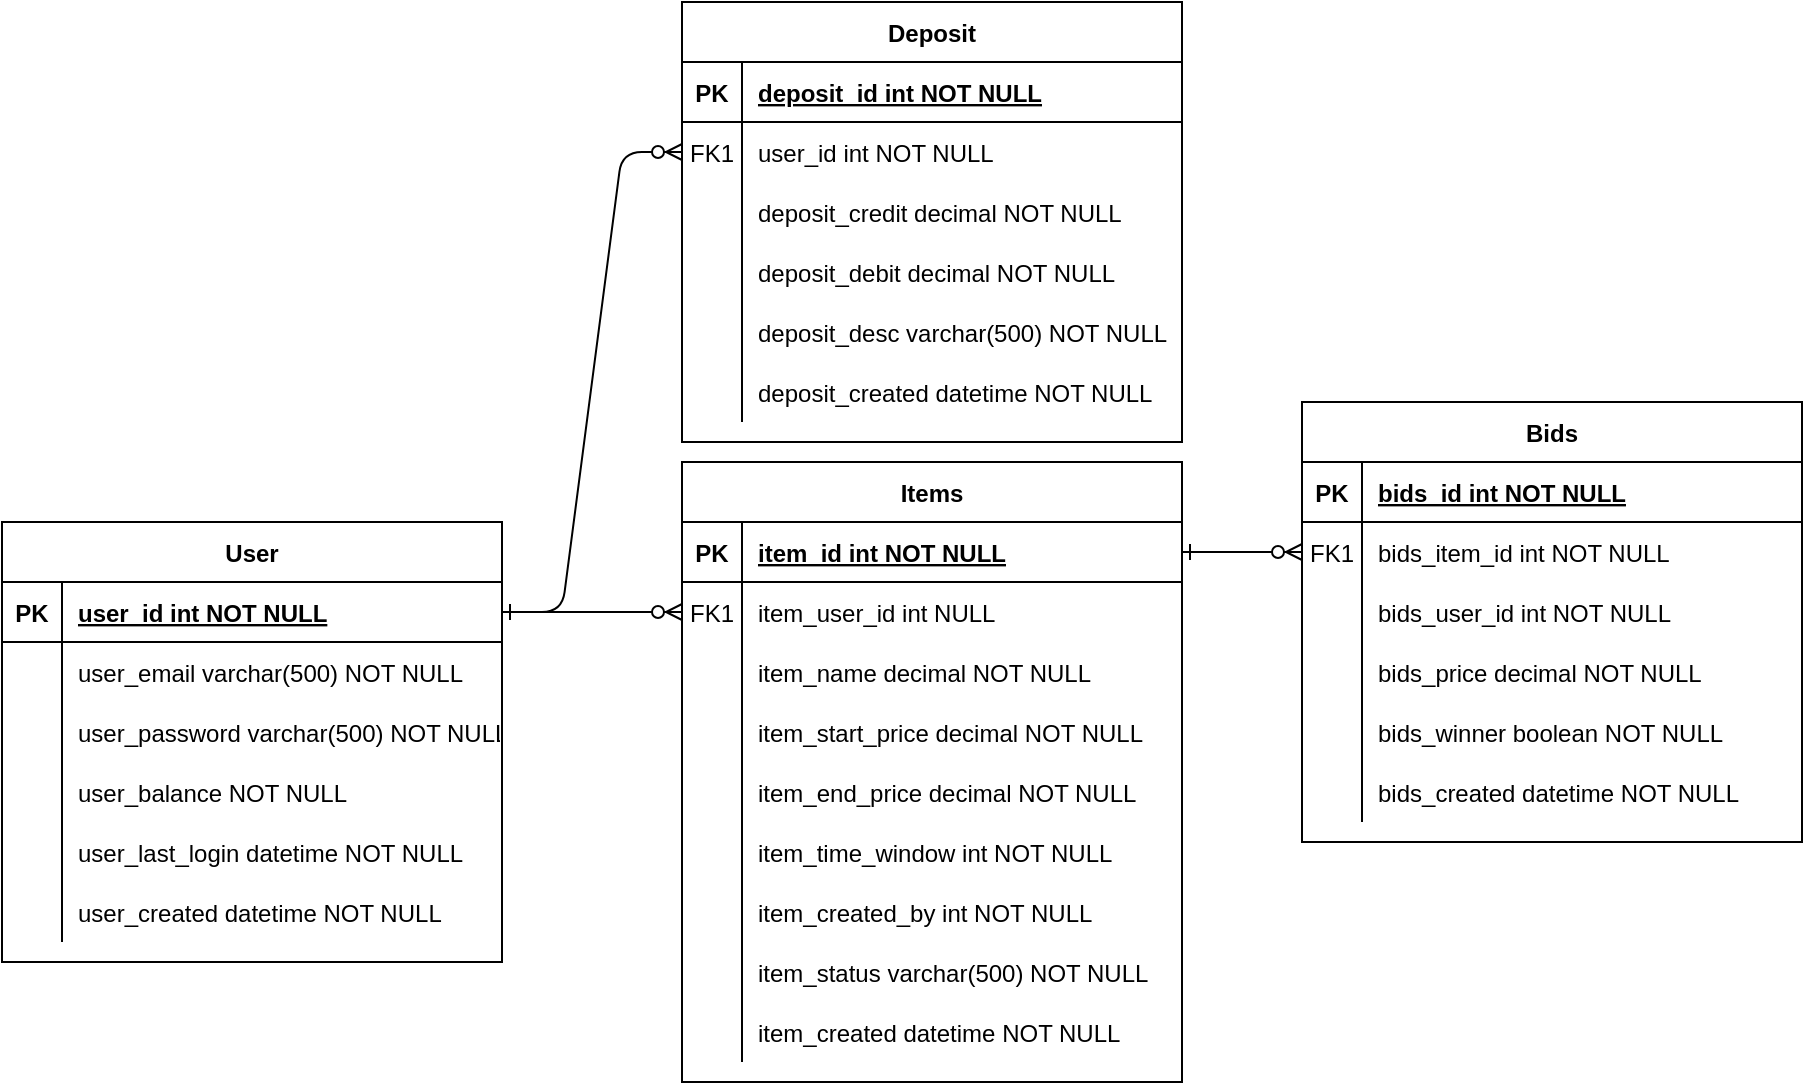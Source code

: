 <mxfile version="13.6.2" type="device"><diagram id="R2lEEEUBdFMjLlhIrx00" name="Page-1"><mxGraphModel dx="1106" dy="2097" grid="1" gridSize="10" guides="1" tooltips="1" connect="1" arrows="1" fold="1" page="1" pageScale="1" pageWidth="850" pageHeight="1100" math="0" shadow="0" extFonts="Permanent Marker^https://fonts.googleapis.com/css?family=Permanent+Marker"><root><mxCell id="0"/><mxCell id="1" parent="0"/><mxCell id="C-vyLk0tnHw3VtMMgP7b-1" value="" style="edgeStyle=entityRelationEdgeStyle;endArrow=ERzeroToMany;startArrow=ERone;endFill=1;startFill=0;" parent="1" source="C-vyLk0tnHw3VtMMgP7b-24" target="C-vyLk0tnHw3VtMMgP7b-6" edge="1"><mxGeometry width="100" height="100" relative="1" as="geometry"><mxPoint x="340" y="720" as="sourcePoint"/><mxPoint x="440" y="620" as="targetPoint"/></mxGeometry></mxCell><mxCell id="C-vyLk0tnHw3VtMMgP7b-12" value="" style="edgeStyle=entityRelationEdgeStyle;endArrow=ERzeroToMany;startArrow=ERone;endFill=1;startFill=0;" parent="1" source="C-vyLk0tnHw3VtMMgP7b-3" target="C-vyLk0tnHw3VtMMgP7b-17" edge="1"><mxGeometry width="100" height="100" relative="1" as="geometry"><mxPoint x="400" y="180" as="sourcePoint"/><mxPoint x="460" y="205" as="targetPoint"/></mxGeometry></mxCell><mxCell id="C-vyLk0tnHw3VtMMgP7b-23" value="User" style="shape=table;startSize=30;container=1;collapsible=1;childLayout=tableLayout;fixedRows=1;rowLines=0;fontStyle=1;align=center;resizeLast=1;" parent="1" vertex="1"><mxGeometry x="120" y="120" width="250" height="220" as="geometry"/></mxCell><mxCell id="C-vyLk0tnHw3VtMMgP7b-24" value="" style="shape=partialRectangle;collapsible=0;dropTarget=0;pointerEvents=0;fillColor=none;points=[[0,0.5],[1,0.5]];portConstraint=eastwest;top=0;left=0;right=0;bottom=1;" parent="C-vyLk0tnHw3VtMMgP7b-23" vertex="1"><mxGeometry y="30" width="250" height="30" as="geometry"/></mxCell><mxCell id="C-vyLk0tnHw3VtMMgP7b-25" value="PK" style="shape=partialRectangle;overflow=hidden;connectable=0;fillColor=none;top=0;left=0;bottom=0;right=0;fontStyle=1;" parent="C-vyLk0tnHw3VtMMgP7b-24" vertex="1"><mxGeometry width="30" height="30" as="geometry"/></mxCell><mxCell id="C-vyLk0tnHw3VtMMgP7b-26" value="user_id int NOT NULL " style="shape=partialRectangle;overflow=hidden;connectable=0;fillColor=none;top=0;left=0;bottom=0;right=0;align=left;spacingLeft=6;fontStyle=5;" parent="C-vyLk0tnHw3VtMMgP7b-24" vertex="1"><mxGeometry x="30" width="220" height="30" as="geometry"/></mxCell><mxCell id="C-vyLk0tnHw3VtMMgP7b-27" value="" style="shape=partialRectangle;collapsible=0;dropTarget=0;pointerEvents=0;fillColor=none;points=[[0,0.5],[1,0.5]];portConstraint=eastwest;top=0;left=0;right=0;bottom=0;" parent="C-vyLk0tnHw3VtMMgP7b-23" vertex="1"><mxGeometry y="60" width="250" height="30" as="geometry"/></mxCell><mxCell id="C-vyLk0tnHw3VtMMgP7b-28" value="" style="shape=partialRectangle;overflow=hidden;connectable=0;fillColor=none;top=0;left=0;bottom=0;right=0;" parent="C-vyLk0tnHw3VtMMgP7b-27" vertex="1"><mxGeometry width="30" height="30" as="geometry"/></mxCell><mxCell id="C-vyLk0tnHw3VtMMgP7b-29" value="user_email varchar(500) NOT NULL" style="shape=partialRectangle;overflow=hidden;connectable=0;fillColor=none;top=0;left=0;bottom=0;right=0;align=left;spacingLeft=6;" parent="C-vyLk0tnHw3VtMMgP7b-27" vertex="1"><mxGeometry x="30" width="220" height="30" as="geometry"/></mxCell><mxCell id="E-Guw5oG2S40udYu9zR8-1" value="" style="shape=partialRectangle;collapsible=0;dropTarget=0;pointerEvents=0;fillColor=none;points=[[0,0.5],[1,0.5]];portConstraint=eastwest;top=0;left=0;right=0;bottom=0;" parent="C-vyLk0tnHw3VtMMgP7b-23" vertex="1"><mxGeometry y="90" width="250" height="30" as="geometry"/></mxCell><mxCell id="E-Guw5oG2S40udYu9zR8-2" value="" style="shape=partialRectangle;overflow=hidden;connectable=0;fillColor=none;top=0;left=0;bottom=0;right=0;" parent="E-Guw5oG2S40udYu9zR8-1" vertex="1"><mxGeometry width="30" height="30" as="geometry"/></mxCell><mxCell id="E-Guw5oG2S40udYu9zR8-3" value="user_password varchar(500) NOT NULL" style="shape=partialRectangle;overflow=hidden;connectable=0;fillColor=none;top=0;left=0;bottom=0;right=0;align=left;spacingLeft=6;" parent="E-Guw5oG2S40udYu9zR8-1" vertex="1"><mxGeometry x="30" width="220" height="30" as="geometry"/></mxCell><mxCell id="E-Guw5oG2S40udYu9zR8-13" value="" style="shape=partialRectangle;collapsible=0;dropTarget=0;pointerEvents=0;fillColor=none;points=[[0,0.5],[1,0.5]];portConstraint=eastwest;top=0;left=0;right=0;bottom=0;" parent="C-vyLk0tnHw3VtMMgP7b-23" vertex="1"><mxGeometry y="120" width="250" height="30" as="geometry"/></mxCell><mxCell id="E-Guw5oG2S40udYu9zR8-14" value="" style="shape=partialRectangle;overflow=hidden;connectable=0;fillColor=none;top=0;left=0;bottom=0;right=0;" parent="E-Guw5oG2S40udYu9zR8-13" vertex="1"><mxGeometry width="30" height="30" as="geometry"/></mxCell><mxCell id="E-Guw5oG2S40udYu9zR8-15" value="user_balance NOT NULL" style="shape=partialRectangle;overflow=hidden;connectable=0;fillColor=none;top=0;left=0;bottom=0;right=0;align=left;spacingLeft=6;" parent="E-Guw5oG2S40udYu9zR8-13" vertex="1"><mxGeometry x="30" width="220" height="30" as="geometry"/></mxCell><mxCell id="E-Guw5oG2S40udYu9zR8-4" value="" style="shape=partialRectangle;collapsible=0;dropTarget=0;pointerEvents=0;fillColor=none;points=[[0,0.5],[1,0.5]];portConstraint=eastwest;top=0;left=0;right=0;bottom=0;" parent="C-vyLk0tnHw3VtMMgP7b-23" vertex="1"><mxGeometry y="150" width="250" height="30" as="geometry"/></mxCell><mxCell id="E-Guw5oG2S40udYu9zR8-5" value="" style="shape=partialRectangle;overflow=hidden;connectable=0;fillColor=none;top=0;left=0;bottom=0;right=0;" parent="E-Guw5oG2S40udYu9zR8-4" vertex="1"><mxGeometry width="30" height="30" as="geometry"/></mxCell><mxCell id="E-Guw5oG2S40udYu9zR8-6" value="user_last_login datetime NOT NULL" style="shape=partialRectangle;overflow=hidden;connectable=0;fillColor=none;top=0;left=0;bottom=0;right=0;align=left;spacingLeft=6;" parent="E-Guw5oG2S40udYu9zR8-4" vertex="1"><mxGeometry x="30" width="220" height="30" as="geometry"/></mxCell><mxCell id="E-Guw5oG2S40udYu9zR8-7" value="" style="shape=partialRectangle;collapsible=0;dropTarget=0;pointerEvents=0;fillColor=none;points=[[0,0.5],[1,0.5]];portConstraint=eastwest;top=0;left=0;right=0;bottom=0;" parent="C-vyLk0tnHw3VtMMgP7b-23" vertex="1"><mxGeometry y="180" width="250" height="30" as="geometry"/></mxCell><mxCell id="E-Guw5oG2S40udYu9zR8-8" value="" style="shape=partialRectangle;overflow=hidden;connectable=0;fillColor=none;top=0;left=0;bottom=0;right=0;" parent="E-Guw5oG2S40udYu9zR8-7" vertex="1"><mxGeometry width="30" height="30" as="geometry"/></mxCell><mxCell id="E-Guw5oG2S40udYu9zR8-9" value="user_created datetime NOT NULL" style="shape=partialRectangle;overflow=hidden;connectable=0;fillColor=none;top=0;left=0;bottom=0;right=0;align=left;spacingLeft=6;" parent="E-Guw5oG2S40udYu9zR8-7" vertex="1"><mxGeometry x="30" width="220" height="30" as="geometry"/></mxCell><mxCell id="mHTgWMRHgqdypktnXq0O-1" value="Deposit" style="shape=table;startSize=30;container=1;collapsible=1;childLayout=tableLayout;fixedRows=1;rowLines=0;fontStyle=1;align=center;resizeLast=1;" vertex="1" parent="1"><mxGeometry x="460" y="-140" width="250" height="220" as="geometry"/></mxCell><mxCell id="mHTgWMRHgqdypktnXq0O-2" value="" style="shape=partialRectangle;collapsible=0;dropTarget=0;pointerEvents=0;fillColor=none;points=[[0,0.5],[1,0.5]];portConstraint=eastwest;top=0;left=0;right=0;bottom=1;" vertex="1" parent="mHTgWMRHgqdypktnXq0O-1"><mxGeometry y="30" width="250" height="30" as="geometry"/></mxCell><mxCell id="mHTgWMRHgqdypktnXq0O-3" value="PK" style="shape=partialRectangle;overflow=hidden;connectable=0;fillColor=none;top=0;left=0;bottom=0;right=0;fontStyle=1;" vertex="1" parent="mHTgWMRHgqdypktnXq0O-2"><mxGeometry width="30" height="30" as="geometry"/></mxCell><mxCell id="mHTgWMRHgqdypktnXq0O-4" value="deposit_id int NOT NULL " style="shape=partialRectangle;overflow=hidden;connectable=0;fillColor=none;top=0;left=0;bottom=0;right=0;align=left;spacingLeft=6;fontStyle=5;" vertex="1" parent="mHTgWMRHgqdypktnXq0O-2"><mxGeometry x="30" width="220" height="30" as="geometry"/></mxCell><mxCell id="mHTgWMRHgqdypktnXq0O-5" value="" style="shape=partialRectangle;collapsible=0;dropTarget=0;pointerEvents=0;fillColor=none;points=[[0,0.5],[1,0.5]];portConstraint=eastwest;top=0;left=0;right=0;bottom=0;" vertex="1" parent="mHTgWMRHgqdypktnXq0O-1"><mxGeometry y="60" width="250" height="30" as="geometry"/></mxCell><mxCell id="mHTgWMRHgqdypktnXq0O-6" value="FK1" style="shape=partialRectangle;overflow=hidden;connectable=0;fillColor=none;top=0;left=0;bottom=0;right=0;" vertex="1" parent="mHTgWMRHgqdypktnXq0O-5"><mxGeometry width="30" height="30" as="geometry"/></mxCell><mxCell id="mHTgWMRHgqdypktnXq0O-7" value="user_id int NOT NULL" style="shape=partialRectangle;overflow=hidden;connectable=0;fillColor=none;top=0;left=0;bottom=0;right=0;align=left;spacingLeft=6;" vertex="1" parent="mHTgWMRHgqdypktnXq0O-5"><mxGeometry x="30" width="220" height="30" as="geometry"/></mxCell><mxCell id="mHTgWMRHgqdypktnXq0O-8" value="" style="shape=partialRectangle;collapsible=0;dropTarget=0;pointerEvents=0;fillColor=none;points=[[0,0.5],[1,0.5]];portConstraint=eastwest;top=0;left=0;right=0;bottom=0;" vertex="1" parent="mHTgWMRHgqdypktnXq0O-1"><mxGeometry y="90" width="250" height="30" as="geometry"/></mxCell><mxCell id="mHTgWMRHgqdypktnXq0O-9" value="" style="shape=partialRectangle;overflow=hidden;connectable=0;fillColor=none;top=0;left=0;bottom=0;right=0;" vertex="1" parent="mHTgWMRHgqdypktnXq0O-8"><mxGeometry width="30" height="30" as="geometry"/></mxCell><mxCell id="mHTgWMRHgqdypktnXq0O-10" value="deposit_credit decimal NOT NULL" style="shape=partialRectangle;overflow=hidden;connectable=0;fillColor=none;top=0;left=0;bottom=0;right=0;align=left;spacingLeft=6;" vertex="1" parent="mHTgWMRHgqdypktnXq0O-8"><mxGeometry x="30" width="220" height="30" as="geometry"/></mxCell><mxCell id="mHTgWMRHgqdypktnXq0O-11" value="" style="shape=partialRectangle;collapsible=0;dropTarget=0;pointerEvents=0;fillColor=none;points=[[0,0.5],[1,0.5]];portConstraint=eastwest;top=0;left=0;right=0;bottom=0;" vertex="1" parent="mHTgWMRHgqdypktnXq0O-1"><mxGeometry y="120" width="250" height="30" as="geometry"/></mxCell><mxCell id="mHTgWMRHgqdypktnXq0O-12" value="" style="shape=partialRectangle;overflow=hidden;connectable=0;fillColor=none;top=0;left=0;bottom=0;right=0;" vertex="1" parent="mHTgWMRHgqdypktnXq0O-11"><mxGeometry width="30" height="30" as="geometry"/></mxCell><mxCell id="mHTgWMRHgqdypktnXq0O-13" value="deposit_debit decimal NOT NULL" style="shape=partialRectangle;overflow=hidden;connectable=0;fillColor=none;top=0;left=0;bottom=0;right=0;align=left;spacingLeft=6;" vertex="1" parent="mHTgWMRHgqdypktnXq0O-11"><mxGeometry x="30" width="220" height="30" as="geometry"/></mxCell><mxCell id="mHTgWMRHgqdypktnXq0O-22" value="" style="shape=partialRectangle;collapsible=0;dropTarget=0;pointerEvents=0;fillColor=none;points=[[0,0.5],[1,0.5]];portConstraint=eastwest;top=0;left=0;right=0;bottom=0;" vertex="1" parent="mHTgWMRHgqdypktnXq0O-1"><mxGeometry y="150" width="250" height="30" as="geometry"/></mxCell><mxCell id="mHTgWMRHgqdypktnXq0O-23" value="" style="shape=partialRectangle;overflow=hidden;connectable=0;fillColor=none;top=0;left=0;bottom=0;right=0;" vertex="1" parent="mHTgWMRHgqdypktnXq0O-22"><mxGeometry width="30" height="30" as="geometry"/></mxCell><mxCell id="mHTgWMRHgqdypktnXq0O-24" value="deposit_desc varchar(500) NOT NULL" style="shape=partialRectangle;overflow=hidden;connectable=0;fillColor=none;top=0;left=0;bottom=0;right=0;align=left;spacingLeft=6;" vertex="1" parent="mHTgWMRHgqdypktnXq0O-22"><mxGeometry x="30" width="220" height="30" as="geometry"/></mxCell><mxCell id="mHTgWMRHgqdypktnXq0O-14" value="" style="shape=partialRectangle;collapsible=0;dropTarget=0;pointerEvents=0;fillColor=none;points=[[0,0.5],[1,0.5]];portConstraint=eastwest;top=0;left=0;right=0;bottom=0;" vertex="1" parent="mHTgWMRHgqdypktnXq0O-1"><mxGeometry y="180" width="250" height="30" as="geometry"/></mxCell><mxCell id="mHTgWMRHgqdypktnXq0O-15" value="" style="shape=partialRectangle;overflow=hidden;connectable=0;fillColor=none;top=0;left=0;bottom=0;right=0;" vertex="1" parent="mHTgWMRHgqdypktnXq0O-14"><mxGeometry width="30" height="30" as="geometry"/></mxCell><mxCell id="mHTgWMRHgqdypktnXq0O-16" value="deposit_created datetime NOT NULL" style="shape=partialRectangle;overflow=hidden;connectable=0;fillColor=none;top=0;left=0;bottom=0;right=0;align=left;spacingLeft=6;" vertex="1" parent="mHTgWMRHgqdypktnXq0O-14"><mxGeometry x="30" width="220" height="30" as="geometry"/></mxCell><mxCell id="mHTgWMRHgqdypktnXq0O-20" value="" style="edgeStyle=entityRelationEdgeStyle;endArrow=ERzeroToMany;startArrow=ERone;endFill=1;startFill=0;exitX=1;exitY=0.5;exitDx=0;exitDy=0;entryX=0;entryY=0.5;entryDx=0;entryDy=0;" edge="1" parent="1" source="C-vyLk0tnHw3VtMMgP7b-24" target="mHTgWMRHgqdypktnXq0O-5"><mxGeometry width="100" height="100" relative="1" as="geometry"><mxPoint x="380" y="175" as="sourcePoint"/><mxPoint x="460" y="175" as="targetPoint"/></mxGeometry></mxCell><mxCell id="C-vyLk0tnHw3VtMMgP7b-2" value="Items" style="shape=table;startSize=30;container=1;collapsible=1;childLayout=tableLayout;fixedRows=1;rowLines=0;fontStyle=1;align=center;resizeLast=1;" parent="1" vertex="1"><mxGeometry x="460" y="90" width="250" height="310" as="geometry"/></mxCell><mxCell id="C-vyLk0tnHw3VtMMgP7b-3" value="" style="shape=partialRectangle;collapsible=0;dropTarget=0;pointerEvents=0;fillColor=none;points=[[0,0.5],[1,0.5]];portConstraint=eastwest;top=0;left=0;right=0;bottom=1;" parent="C-vyLk0tnHw3VtMMgP7b-2" vertex="1"><mxGeometry y="30" width="250" height="30" as="geometry"/></mxCell><mxCell id="C-vyLk0tnHw3VtMMgP7b-4" value="PK" style="shape=partialRectangle;overflow=hidden;connectable=0;fillColor=none;top=0;left=0;bottom=0;right=0;fontStyle=1;" parent="C-vyLk0tnHw3VtMMgP7b-3" vertex="1"><mxGeometry width="30" height="30" as="geometry"/></mxCell><mxCell id="C-vyLk0tnHw3VtMMgP7b-5" value="item_id int NOT NULL " style="shape=partialRectangle;overflow=hidden;connectable=0;fillColor=none;top=0;left=0;bottom=0;right=0;align=left;spacingLeft=6;fontStyle=5;" parent="C-vyLk0tnHw3VtMMgP7b-3" vertex="1"><mxGeometry x="30" width="220" height="30" as="geometry"/></mxCell><mxCell id="C-vyLk0tnHw3VtMMgP7b-6" value="" style="shape=partialRectangle;collapsible=0;dropTarget=0;pointerEvents=0;fillColor=none;points=[[0,0.5],[1,0.5]];portConstraint=eastwest;top=0;left=0;right=0;bottom=0;" parent="C-vyLk0tnHw3VtMMgP7b-2" vertex="1"><mxGeometry y="60" width="250" height="30" as="geometry"/></mxCell><mxCell id="C-vyLk0tnHw3VtMMgP7b-7" value="FK1" style="shape=partialRectangle;overflow=hidden;connectable=0;fillColor=none;top=0;left=0;bottom=0;right=0;" parent="C-vyLk0tnHw3VtMMgP7b-6" vertex="1"><mxGeometry width="30" height="30" as="geometry"/></mxCell><mxCell id="C-vyLk0tnHw3VtMMgP7b-8" value="item_user_id int NULL" style="shape=partialRectangle;overflow=hidden;connectable=0;fillColor=none;top=0;left=0;bottom=0;right=0;align=left;spacingLeft=6;" parent="C-vyLk0tnHw3VtMMgP7b-6" vertex="1"><mxGeometry x="30" width="220" height="30" as="geometry"/></mxCell><mxCell id="E-Guw5oG2S40udYu9zR8-22" value="" style="shape=partialRectangle;collapsible=0;dropTarget=0;pointerEvents=0;fillColor=none;points=[[0,0.5],[1,0.5]];portConstraint=eastwest;top=0;left=0;right=0;bottom=0;" parent="C-vyLk0tnHw3VtMMgP7b-2" vertex="1"><mxGeometry y="90" width="250" height="30" as="geometry"/></mxCell><mxCell id="E-Guw5oG2S40udYu9zR8-23" value="" style="shape=partialRectangle;overflow=hidden;connectable=0;fillColor=none;top=0;left=0;bottom=0;right=0;" parent="E-Guw5oG2S40udYu9zR8-22" vertex="1"><mxGeometry width="30" height="30" as="geometry"/></mxCell><mxCell id="E-Guw5oG2S40udYu9zR8-24" value="item_name decimal NOT NULL" style="shape=partialRectangle;overflow=hidden;connectable=0;fillColor=none;top=0;left=0;bottom=0;right=0;align=left;spacingLeft=6;" parent="E-Guw5oG2S40udYu9zR8-22" vertex="1"><mxGeometry x="30" width="220" height="30" as="geometry"/></mxCell><mxCell id="C-vyLk0tnHw3VtMMgP7b-9" value="" style="shape=partialRectangle;collapsible=0;dropTarget=0;pointerEvents=0;fillColor=none;points=[[0,0.5],[1,0.5]];portConstraint=eastwest;top=0;left=0;right=0;bottom=0;" parent="C-vyLk0tnHw3VtMMgP7b-2" vertex="1"><mxGeometry y="120" width="250" height="30" as="geometry"/></mxCell><mxCell id="C-vyLk0tnHw3VtMMgP7b-10" value="" style="shape=partialRectangle;overflow=hidden;connectable=0;fillColor=none;top=0;left=0;bottom=0;right=0;" parent="C-vyLk0tnHw3VtMMgP7b-9" vertex="1"><mxGeometry width="30" height="30" as="geometry"/></mxCell><mxCell id="C-vyLk0tnHw3VtMMgP7b-11" value="item_start_price decimal NOT NULL" style="shape=partialRectangle;overflow=hidden;connectable=0;fillColor=none;top=0;left=0;bottom=0;right=0;align=left;spacingLeft=6;" parent="C-vyLk0tnHw3VtMMgP7b-9" vertex="1"><mxGeometry x="30" width="220" height="30" as="geometry"/></mxCell><mxCell id="E-Guw5oG2S40udYu9zR8-31" value="" style="shape=partialRectangle;collapsible=0;dropTarget=0;pointerEvents=0;fillColor=none;points=[[0,0.5],[1,0.5]];portConstraint=eastwest;top=0;left=0;right=0;bottom=0;" parent="C-vyLk0tnHw3VtMMgP7b-2" vertex="1"><mxGeometry y="150" width="250" height="30" as="geometry"/></mxCell><mxCell id="E-Guw5oG2S40udYu9zR8-32" value="" style="shape=partialRectangle;overflow=hidden;connectable=0;fillColor=none;top=0;left=0;bottom=0;right=0;" parent="E-Guw5oG2S40udYu9zR8-31" vertex="1"><mxGeometry width="30" height="30" as="geometry"/></mxCell><mxCell id="E-Guw5oG2S40udYu9zR8-33" value="item_end_price decimal NOT NULL" style="shape=partialRectangle;overflow=hidden;connectable=0;fillColor=none;top=0;left=0;bottom=0;right=0;align=left;spacingLeft=6;" parent="E-Guw5oG2S40udYu9zR8-31" vertex="1"><mxGeometry x="30" width="220" height="30" as="geometry"/></mxCell><mxCell id="E-Guw5oG2S40udYu9zR8-16" value="" style="shape=partialRectangle;collapsible=0;dropTarget=0;pointerEvents=0;fillColor=none;points=[[0,0.5],[1,0.5]];portConstraint=eastwest;top=0;left=0;right=0;bottom=0;" parent="C-vyLk0tnHw3VtMMgP7b-2" vertex="1"><mxGeometry y="180" width="250" height="30" as="geometry"/></mxCell><mxCell id="E-Guw5oG2S40udYu9zR8-17" value="" style="shape=partialRectangle;overflow=hidden;connectable=0;fillColor=none;top=0;left=0;bottom=0;right=0;" parent="E-Guw5oG2S40udYu9zR8-16" vertex="1"><mxGeometry width="30" height="30" as="geometry"/></mxCell><mxCell id="E-Guw5oG2S40udYu9zR8-18" value="item_time_window int NOT NULL" style="shape=partialRectangle;overflow=hidden;connectable=0;fillColor=none;top=0;left=0;bottom=0;right=0;align=left;spacingLeft=6;" parent="E-Guw5oG2S40udYu9zR8-16" vertex="1"><mxGeometry x="30" width="220" height="30" as="geometry"/></mxCell><mxCell id="avQW6Mh43TYGfEJQnhhY-20" value="" style="shape=partialRectangle;collapsible=0;dropTarget=0;pointerEvents=0;fillColor=none;points=[[0,0.5],[1,0.5]];portConstraint=eastwest;top=0;left=0;right=0;bottom=0;" parent="C-vyLk0tnHw3VtMMgP7b-2" vertex="1"><mxGeometry y="210" width="250" height="30" as="geometry"/></mxCell><mxCell id="avQW6Mh43TYGfEJQnhhY-21" value="" style="shape=partialRectangle;overflow=hidden;connectable=0;fillColor=none;top=0;left=0;bottom=0;right=0;" parent="avQW6Mh43TYGfEJQnhhY-20" vertex="1"><mxGeometry width="30" height="30" as="geometry"/></mxCell><mxCell id="avQW6Mh43TYGfEJQnhhY-22" value="item_created_by int NOT NULL" style="shape=partialRectangle;overflow=hidden;connectable=0;fillColor=none;top=0;left=0;bottom=0;right=0;align=left;spacingLeft=6;" parent="avQW6Mh43TYGfEJQnhhY-20" vertex="1"><mxGeometry x="30" width="220" height="30" as="geometry"/></mxCell><mxCell id="E-Guw5oG2S40udYu9zR8-28" value="" style="shape=partialRectangle;collapsible=0;dropTarget=0;pointerEvents=0;fillColor=none;points=[[0,0.5],[1,0.5]];portConstraint=eastwest;top=0;left=0;right=0;bottom=0;" parent="C-vyLk0tnHw3VtMMgP7b-2" vertex="1"><mxGeometry y="240" width="250" height="30" as="geometry"/></mxCell><mxCell id="E-Guw5oG2S40udYu9zR8-29" value="" style="shape=partialRectangle;overflow=hidden;connectable=0;fillColor=none;top=0;left=0;bottom=0;right=0;" parent="E-Guw5oG2S40udYu9zR8-28" vertex="1"><mxGeometry width="30" height="30" as="geometry"/></mxCell><mxCell id="E-Guw5oG2S40udYu9zR8-30" value="item_status varchar(500) NOT NULL" style="shape=partialRectangle;overflow=hidden;connectable=0;fillColor=none;top=0;left=0;bottom=0;right=0;align=left;spacingLeft=6;" parent="E-Guw5oG2S40udYu9zR8-28" vertex="1"><mxGeometry x="30" width="220" height="30" as="geometry"/></mxCell><mxCell id="E-Guw5oG2S40udYu9zR8-25" value="" style="shape=partialRectangle;collapsible=0;dropTarget=0;pointerEvents=0;fillColor=none;points=[[0,0.5],[1,0.5]];portConstraint=eastwest;top=0;left=0;right=0;bottom=0;" parent="C-vyLk0tnHw3VtMMgP7b-2" vertex="1"><mxGeometry y="270" width="250" height="30" as="geometry"/></mxCell><mxCell id="E-Guw5oG2S40udYu9zR8-26" value="" style="shape=partialRectangle;overflow=hidden;connectable=0;fillColor=none;top=0;left=0;bottom=0;right=0;" parent="E-Guw5oG2S40udYu9zR8-25" vertex="1"><mxGeometry width="30" height="30" as="geometry"/></mxCell><mxCell id="E-Guw5oG2S40udYu9zR8-27" value="item_created datetime NOT NULL" style="shape=partialRectangle;overflow=hidden;connectable=0;fillColor=none;top=0;left=0;bottom=0;right=0;align=left;spacingLeft=6;" parent="E-Guw5oG2S40udYu9zR8-25" vertex="1"><mxGeometry x="30" width="220" height="30" as="geometry"/></mxCell><mxCell id="C-vyLk0tnHw3VtMMgP7b-13" value="Bids" style="shape=table;startSize=30;container=1;collapsible=1;childLayout=tableLayout;fixedRows=1;rowLines=0;fontStyle=1;align=center;resizeLast=1;" parent="1" vertex="1"><mxGeometry x="770" y="60" width="250" height="220" as="geometry"/></mxCell><mxCell id="C-vyLk0tnHw3VtMMgP7b-14" value="" style="shape=partialRectangle;collapsible=0;dropTarget=0;pointerEvents=0;fillColor=none;points=[[0,0.5],[1,0.5]];portConstraint=eastwest;top=0;left=0;right=0;bottom=1;" parent="C-vyLk0tnHw3VtMMgP7b-13" vertex="1"><mxGeometry y="30" width="250" height="30" as="geometry"/></mxCell><mxCell id="C-vyLk0tnHw3VtMMgP7b-15" value="PK" style="shape=partialRectangle;overflow=hidden;connectable=0;fillColor=none;top=0;left=0;bottom=0;right=0;fontStyle=1;" parent="C-vyLk0tnHw3VtMMgP7b-14" vertex="1"><mxGeometry width="30" height="30" as="geometry"/></mxCell><mxCell id="C-vyLk0tnHw3VtMMgP7b-16" value="bids_id int NOT NULL " style="shape=partialRectangle;overflow=hidden;connectable=0;fillColor=none;top=0;left=0;bottom=0;right=0;align=left;spacingLeft=6;fontStyle=5;" parent="C-vyLk0tnHw3VtMMgP7b-14" vertex="1"><mxGeometry x="30" width="220" height="30" as="geometry"/></mxCell><mxCell id="C-vyLk0tnHw3VtMMgP7b-17" value="" style="shape=partialRectangle;collapsible=0;dropTarget=0;pointerEvents=0;fillColor=none;points=[[0,0.5],[1,0.5]];portConstraint=eastwest;top=0;left=0;right=0;bottom=0;" parent="C-vyLk0tnHw3VtMMgP7b-13" vertex="1"><mxGeometry y="60" width="250" height="30" as="geometry"/></mxCell><mxCell id="C-vyLk0tnHw3VtMMgP7b-18" value="FK1" style="shape=partialRectangle;overflow=hidden;connectable=0;fillColor=none;top=0;left=0;bottom=0;right=0;" parent="C-vyLk0tnHw3VtMMgP7b-17" vertex="1"><mxGeometry width="30" height="30" as="geometry"/></mxCell><mxCell id="C-vyLk0tnHw3VtMMgP7b-19" value="bids_item_id int NOT NULL" style="shape=partialRectangle;overflow=hidden;connectable=0;fillColor=none;top=0;left=0;bottom=0;right=0;align=left;spacingLeft=6;" parent="C-vyLk0tnHw3VtMMgP7b-17" vertex="1"><mxGeometry x="30" width="220" height="30" as="geometry"/></mxCell><mxCell id="C-vyLk0tnHw3VtMMgP7b-20" value="" style="shape=partialRectangle;collapsible=0;dropTarget=0;pointerEvents=0;fillColor=none;points=[[0,0.5],[1,0.5]];portConstraint=eastwest;top=0;left=0;right=0;bottom=0;" parent="C-vyLk0tnHw3VtMMgP7b-13" vertex="1"><mxGeometry y="90" width="250" height="30" as="geometry"/></mxCell><mxCell id="C-vyLk0tnHw3VtMMgP7b-21" value="" style="shape=partialRectangle;overflow=hidden;connectable=0;fillColor=none;top=0;left=0;bottom=0;right=0;" parent="C-vyLk0tnHw3VtMMgP7b-20" vertex="1"><mxGeometry width="30" height="30" as="geometry"/></mxCell><mxCell id="C-vyLk0tnHw3VtMMgP7b-22" value="bids_user_id int NOT NULL" style="shape=partialRectangle;overflow=hidden;connectable=0;fillColor=none;top=0;left=0;bottom=0;right=0;align=left;spacingLeft=6;" parent="C-vyLk0tnHw3VtMMgP7b-20" vertex="1"><mxGeometry x="30" width="220" height="30" as="geometry"/></mxCell><mxCell id="E-Guw5oG2S40udYu9zR8-34" value="" style="shape=partialRectangle;collapsible=0;dropTarget=0;pointerEvents=0;fillColor=none;points=[[0,0.5],[1,0.5]];portConstraint=eastwest;top=0;left=0;right=0;bottom=0;" parent="C-vyLk0tnHw3VtMMgP7b-13" vertex="1"><mxGeometry y="120" width="250" height="30" as="geometry"/></mxCell><mxCell id="E-Guw5oG2S40udYu9zR8-35" value="" style="shape=partialRectangle;overflow=hidden;connectable=0;fillColor=none;top=0;left=0;bottom=0;right=0;" parent="E-Guw5oG2S40udYu9zR8-34" vertex="1"><mxGeometry width="30" height="30" as="geometry"/></mxCell><mxCell id="E-Guw5oG2S40udYu9zR8-36" value="bids_price decimal NOT NULL" style="shape=partialRectangle;overflow=hidden;connectable=0;fillColor=none;top=0;left=0;bottom=0;right=0;align=left;spacingLeft=6;" parent="E-Guw5oG2S40udYu9zR8-34" vertex="1"><mxGeometry x="30" width="220" height="30" as="geometry"/></mxCell><mxCell id="E-Guw5oG2S40udYu9zR8-40" value="" style="shape=partialRectangle;collapsible=0;dropTarget=0;pointerEvents=0;fillColor=none;points=[[0,0.5],[1,0.5]];portConstraint=eastwest;top=0;left=0;right=0;bottom=0;" parent="C-vyLk0tnHw3VtMMgP7b-13" vertex="1"><mxGeometry y="150" width="250" height="30" as="geometry"/></mxCell><mxCell id="E-Guw5oG2S40udYu9zR8-41" value="" style="shape=partialRectangle;overflow=hidden;connectable=0;fillColor=none;top=0;left=0;bottom=0;right=0;" parent="E-Guw5oG2S40udYu9zR8-40" vertex="1"><mxGeometry width="30" height="30" as="geometry"/></mxCell><mxCell id="E-Guw5oG2S40udYu9zR8-42" value="bids_winner boolean NOT NULL" style="shape=partialRectangle;overflow=hidden;connectable=0;fillColor=none;top=0;left=0;bottom=0;right=0;align=left;spacingLeft=6;" parent="E-Guw5oG2S40udYu9zR8-40" vertex="1"><mxGeometry x="30" width="220" height="30" as="geometry"/></mxCell><mxCell id="E-Guw5oG2S40udYu9zR8-37" value="" style="shape=partialRectangle;collapsible=0;dropTarget=0;pointerEvents=0;fillColor=none;points=[[0,0.5],[1,0.5]];portConstraint=eastwest;top=0;left=0;right=0;bottom=0;" parent="C-vyLk0tnHw3VtMMgP7b-13" vertex="1"><mxGeometry y="180" width="250" height="30" as="geometry"/></mxCell><mxCell id="E-Guw5oG2S40udYu9zR8-38" value="" style="shape=partialRectangle;overflow=hidden;connectable=0;fillColor=none;top=0;left=0;bottom=0;right=0;" parent="E-Guw5oG2S40udYu9zR8-37" vertex="1"><mxGeometry width="30" height="30" as="geometry"/></mxCell><mxCell id="E-Guw5oG2S40udYu9zR8-39" value="bids_created datetime NOT NULL" style="shape=partialRectangle;overflow=hidden;connectable=0;fillColor=none;top=0;left=0;bottom=0;right=0;align=left;spacingLeft=6;" parent="E-Guw5oG2S40udYu9zR8-37" vertex="1"><mxGeometry x="30" width="220" height="30" as="geometry"/></mxCell></root></mxGraphModel></diagram></mxfile>